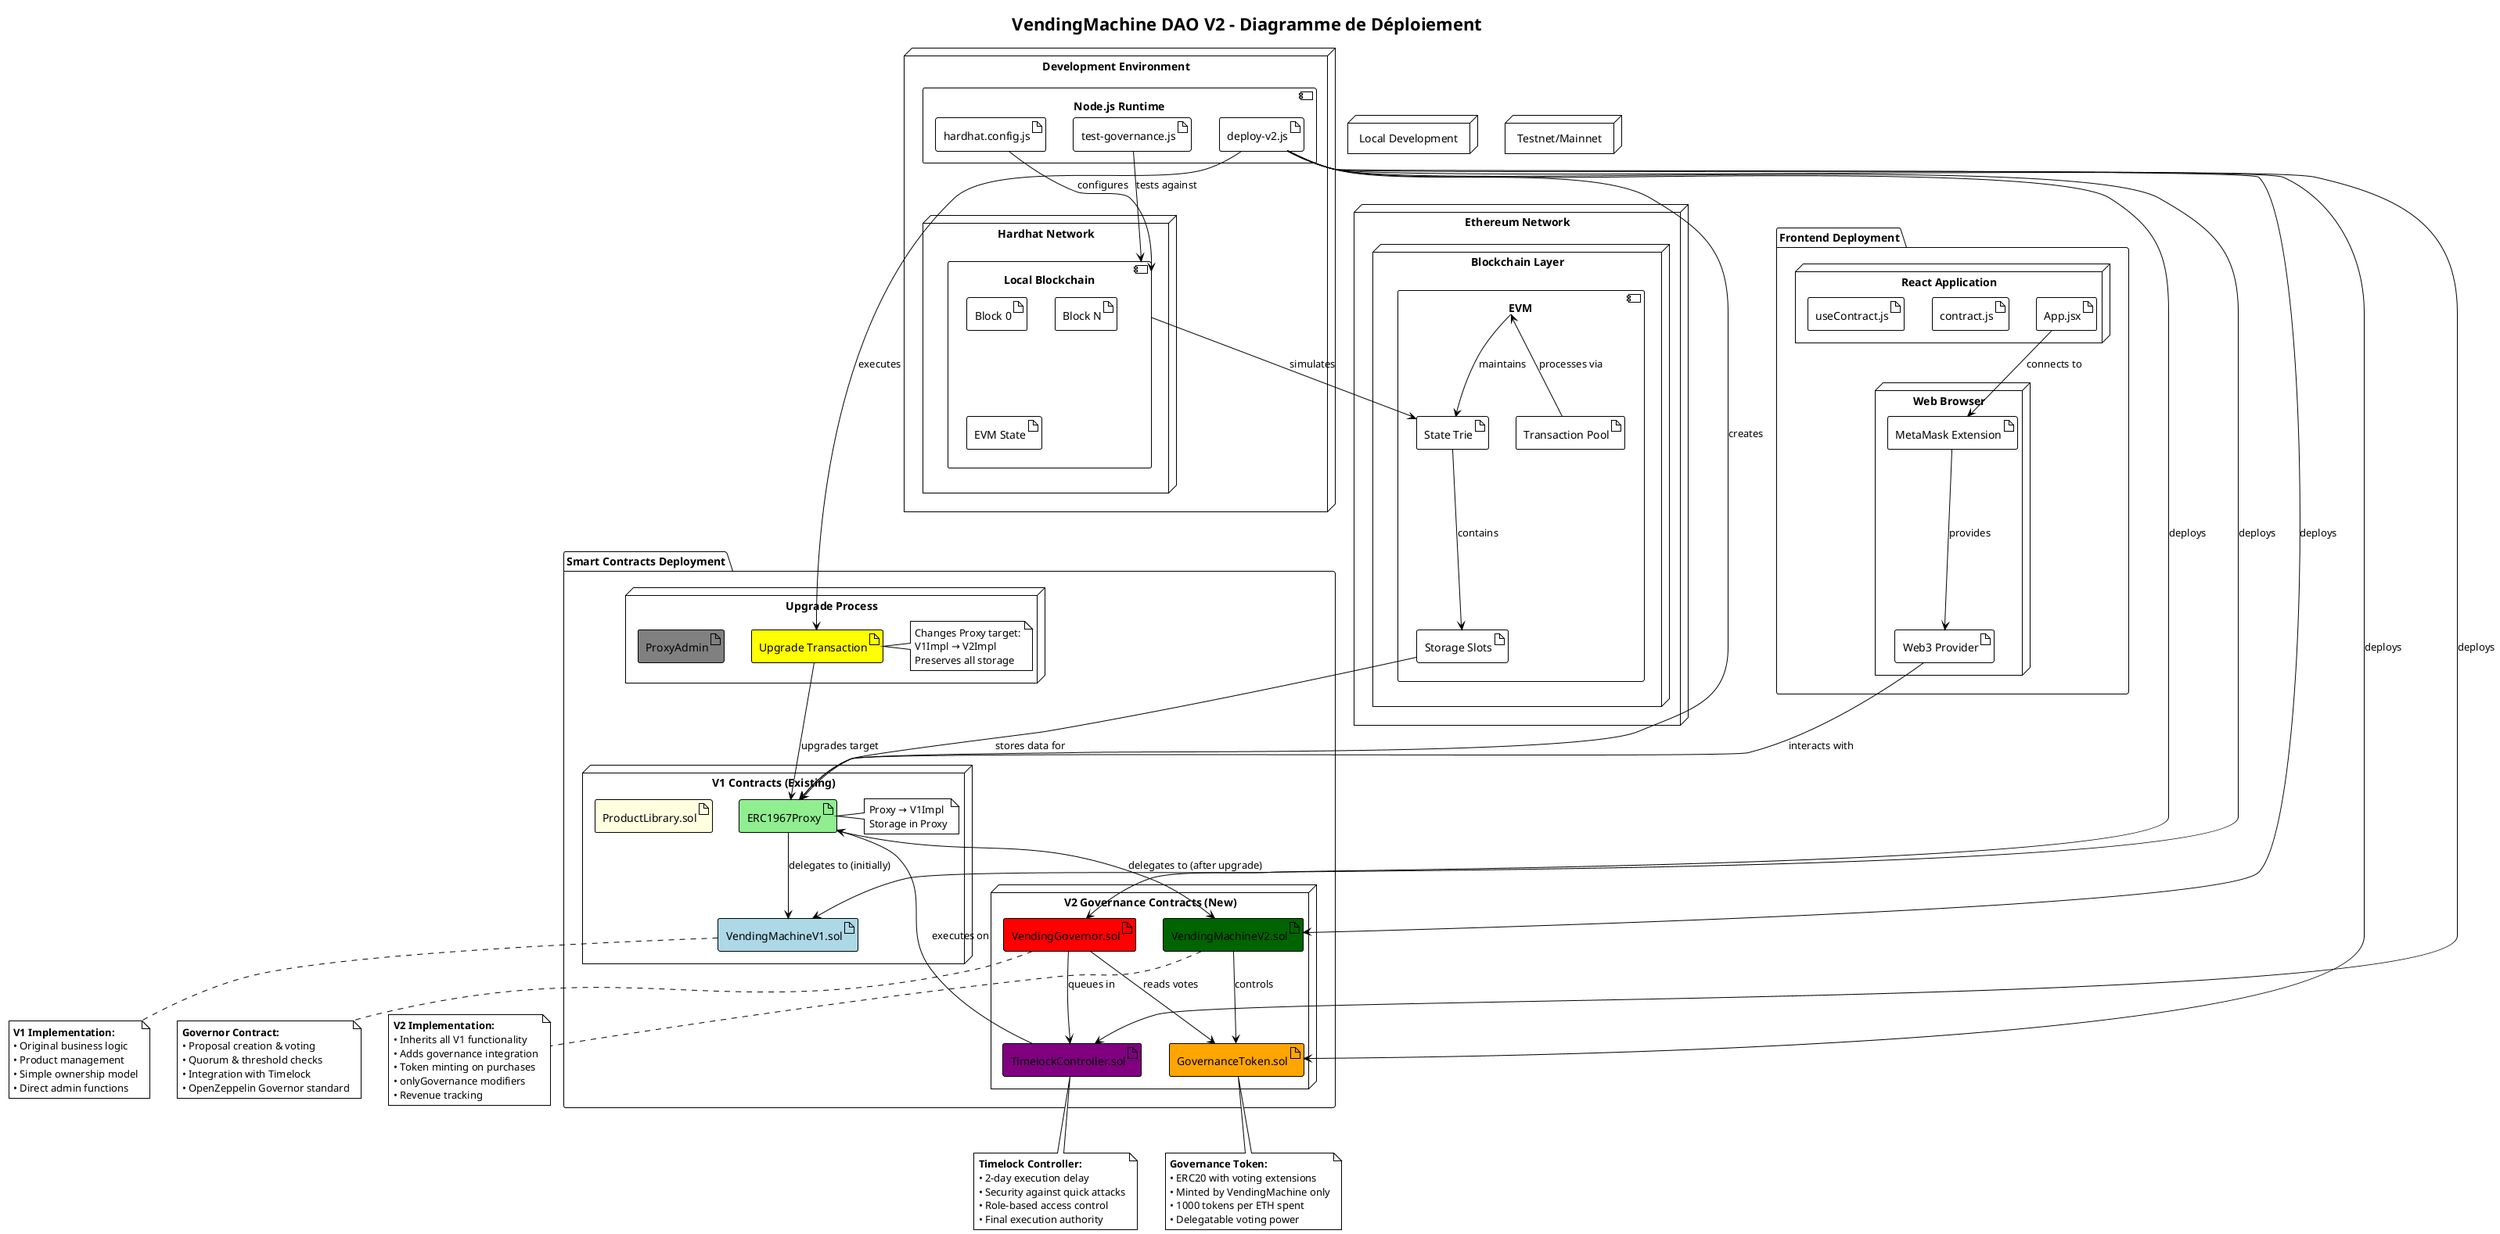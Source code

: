 @startuml VendingMachineV2_DeploymentDiagram
!theme plain

title VendingMachine DAO V2 - Diagramme de Déploiement

node "Development Environment" {
  node "Hardhat Network" {
    component "Local Blockchain" as LocalBC {
      artifact "Block 0" as Genesis
      artifact "Block N" as CurrentBlock
      artifact "EVM State" as State
    }
  }
  
  component "Node.js Runtime" {
    artifact "hardhat.config.js" as Config
    artifact "deploy-v2.js" as DeployScript
    artifact "test-governance.js" as TestScript
  }
}

node "Ethereum Network" {
  node "Blockchain Layer" {
    component "EVM" {
      artifact "Transaction Pool" as TxPool
      artifact "State Trie" as StateTrie
      artifact "Storage Slots" as Storage
    }
  }
}

package "Smart Contracts Deployment" {
  
  node "V1 Contracts (Existing)" {
    artifact "VendingMachineV1.sol" as V1Impl #lightblue
    artifact "ProductLibrary.sol" as Lib #lightyellow
    artifact "ERC1967Proxy" as Proxy #lightgreen
    
    note right of Proxy
      Proxy → V1Impl
      Storage in Proxy
    end note
  }
  
  node "V2 Governance Contracts (New)" {
    artifact "GovernanceToken.sol" as TokenImpl #orange
    artifact "VendingGovernor.sol" as GovImpl #red  
    artifact "TimelockController.sol" as TimelockImpl #purple
    artifact "VendingMachineV2.sol" as V2Impl #darkgreen
  }
  
  node "Upgrade Process" {
    artifact "ProxyAdmin" as Admin #gray
    artifact "Upgrade Transaction" as UpgradeTx #yellow
    
    note right of UpgradeTx
      Changes Proxy target:
      V1Impl → V2Impl
      Preserves all storage
    end note
  }
}

package "Frontend Deployment" {
  node "React Application" {
    artifact "App.jsx" as ReactApp
    artifact "contract.js" as ContractUtils
    artifact "useContract.js" as Hook
  }
  
  node "Web Browser" {
    artifact "MetaMask Extension" as MetaMask
    artifact "Web3 Provider" as Provider
  }
}

' Deployment relationships
Config --> LocalBC : configures
DeployScript --> V1Impl : deploys
DeployScript --> Proxy : creates
DeployScript --> TokenImpl : deploys
DeployScript --> GovImpl : deploys  
DeployScript --> TimelockImpl : deploys
DeployScript --> V2Impl : deploys
DeployScript --> UpgradeTx : executes

' Runtime relationships  
Proxy --> V1Impl : delegates to (initially)
UpgradeTx --> Proxy : upgrades target
Proxy --> V2Impl : delegates to (after upgrade)

V2Impl --> TokenImpl : controls
GovImpl --> TokenImpl : reads votes
GovImpl --> TimelockImpl : queues in
TimelockImpl --> Proxy : executes on

' Frontend connections
ReactApp --> MetaMask : connects to
MetaMask --> Provider : provides
Provider --> Proxy : interacts with

' Storage mapping
StateTrie --> Storage : contains
Storage --> Proxy : stores data for

' Simulated environments
node "Local Development" {
  LocalBC --> StateTrie : simulates
  TestScript --> LocalBC : tests against
}

node "Testnet/Mainnet" {
  EVM --> StateTrie : maintains
  TxPool --> EVM : processes via
}

note bottom of V1Impl
  **V1 Implementation:**
  • Original business logic
  • Product management
  • Simple ownership model
  • Direct admin functions
end note

note bottom of V2Impl  
  **V2 Implementation:**
  • Inherits all V1 functionality
  • Adds governance integration
  • Token minting on purchases
  • onlyGovernance modifiers
  • Revenue tracking
end note

note bottom of TokenImpl
  **Governance Token:**
  • ERC20 with voting extensions
  • Minted by VendingMachine only
  • 1000 tokens per ETH spent
  • Delegatable voting power
end note

note bottom of GovImpl
  **Governor Contract:**
  • Proposal creation & voting
  • Quorum & threshold checks
  • Integration with Timelock
  • OpenZeppelin Governor standard
end note

note bottom of TimelockImpl
  **Timelock Controller:**
  • 2-day execution delay
  • Security against quick attacks
  • Role-based access control
  • Final execution authority
end note

@enduml
